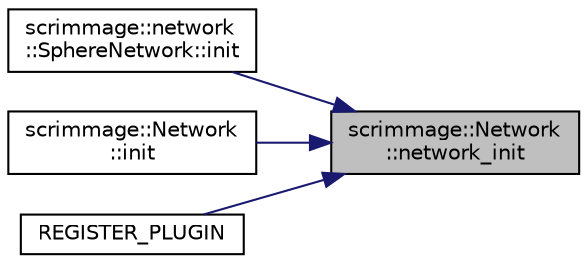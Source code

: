 digraph "scrimmage::Network::network_init"
{
 // LATEX_PDF_SIZE
  edge [fontname="Helvetica",fontsize="10",labelfontname="Helvetica",labelfontsize="10"];
  node [fontname="Helvetica",fontsize="10",shape=record];
  rankdir="RL";
  Node1 [label="scrimmage::Network\l::network_init",height=0.2,width=0.4,color="black", fillcolor="grey75", style="filled", fontcolor="black",tooltip=" "];
  Node1 -> Node2 [dir="back",color="midnightblue",fontsize="10",style="solid",fontname="Helvetica"];
  Node2 [label="scrimmage::network\l::SphereNetwork::init",height=0.2,width=0.4,color="black", fillcolor="white", style="filled",URL="$classscrimmage_1_1network_1_1SphereNetwork.html#a029d3a74745d2add424416d66bf758e0",tooltip=" "];
  Node1 -> Node3 [dir="back",color="midnightblue",fontsize="10",style="solid",fontname="Helvetica"];
  Node3 [label="scrimmage::Network\l::init",height=0.2,width=0.4,color="black", fillcolor="white", style="filled",URL="$classscrimmage_1_1Network.html#a4642e46b7935dc21fbed7f7de8ac539b",tooltip=" "];
  Node1 -> Node4 [dir="back",color="midnightblue",fontsize="10",style="solid",fontname="Helvetica"];
  Node4 [label="REGISTER_PLUGIN",height=0.2,width=0.4,color="black", fillcolor="white", style="filled",URL="$GlobalNetwork_8cpp.html#a88b02ac40f72792d72514a476339a10d",tooltip=" "];
}

